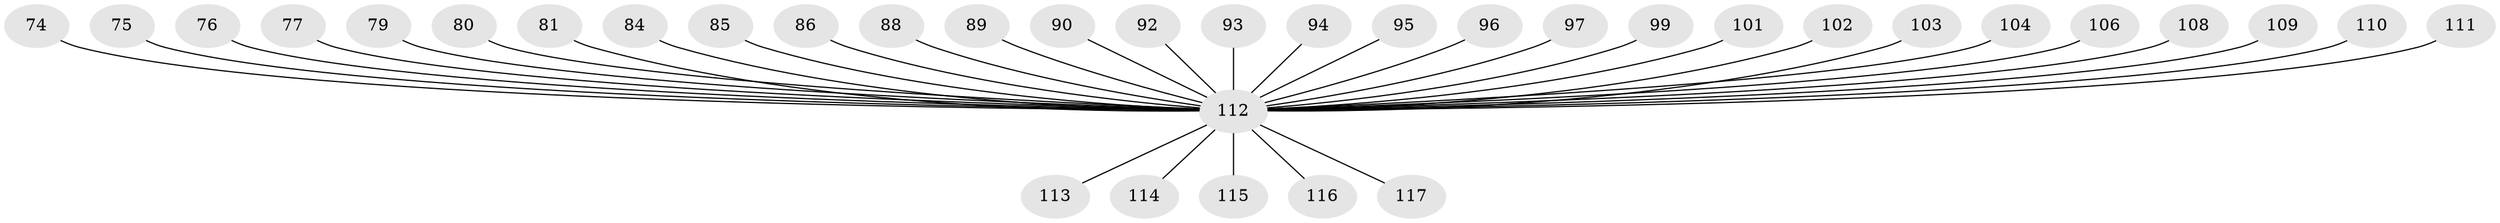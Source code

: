 // original degree distribution, {4: 0.07692307692307693, 6: 0.017094017094017096, 2: 0.26495726495726496, 8: 0.008547008547008548, 3: 0.11965811965811966, 1: 0.48717948717948717, 5: 0.02564102564102564}
// Generated by graph-tools (version 1.1) at 2025/56/03/04/25 21:56:14]
// undirected, 35 vertices, 34 edges
graph export_dot {
graph [start="1"]
  node [color=gray90,style=filled];
  74;
  75;
  76;
  77;
  79;
  80;
  81;
  84;
  85;
  86;
  88;
  89;
  90;
  92;
  93;
  94;
  95;
  96;
  97;
  99;
  101;
  102;
  103;
  104;
  106;
  108;
  109;
  110;
  111;
  112 [super="+22+15+19+21+23+82+52+53+73+27+31+66+91+83+78+36+68+67+44+45+56+62+98+50+55+54+87+58+65+57+59+107+60+100+61+105+63+64+69+71+72"];
  113 [super="+33+47+51"];
  114;
  115;
  116;
  117;
  74 -- 112;
  75 -- 112;
  76 -- 112;
  77 -- 112;
  79 -- 112;
  80 -- 112;
  81 -- 112;
  84 -- 112;
  85 -- 112;
  86 -- 112;
  88 -- 112;
  89 -- 112;
  90 -- 112;
  92 -- 112;
  93 -- 112;
  94 -- 112;
  95 -- 112;
  96 -- 112;
  97 -- 112;
  99 -- 112;
  101 -- 112;
  102 -- 112;
  103 -- 112;
  104 -- 112;
  106 -- 112;
  108 -- 112;
  109 -- 112;
  110 -- 112;
  111 -- 112;
  112 -- 114;
  112 -- 116;
  112 -- 113;
  112 -- 117;
  112 -- 115;
}
